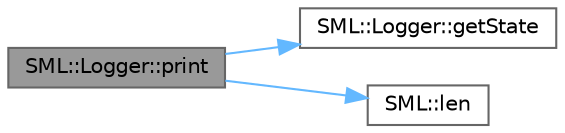 digraph "SML::Logger::print"
{
 // LATEX_PDF_SIZE
  bgcolor="transparent";
  edge [fontname=Helvetica,fontsize=10,labelfontname=Helvetica,labelfontsize=10];
  node [fontname=Helvetica,fontsize=10,shape=box,height=0.2,width=0.4];
  rankdir="LR";
  Node1 [id="Node000001",label="SML::Logger::print",height=0.2,width=0.4,color="gray40", fillcolor="grey60", style="filled", fontcolor="black",tooltip="Print constant C-string."];
  Node1 -> Node2 [id="edge1_Node000001_Node000002",color="steelblue1",style="solid",tooltip=" "];
  Node2 [id="Node000002",label="SML::Logger::getState",height=0.2,width=0.4,color="grey40", fillcolor="white", style="filled",URL="$group___s_m_l.html#ga43728d0a017a1f370a1415e2eefb0a4c",tooltip="Get logger state."];
  Node1 -> Node3 [id="edge2_Node000001_Node000003",color="steelblue1",style="solid",tooltip=" "];
  Node3 [id="Node000003",label="SML::len",height=0.2,width=0.4,color="grey40", fillcolor="white", style="filled",URL="$group___s_m_l.html#ga2f1fe38b0f0a4e8e04a1b8cbe83fc0e9",tooltip="Find length of input C-string."];
}
